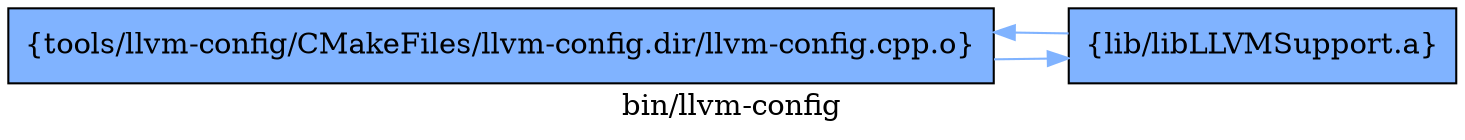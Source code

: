 digraph "bin/llvm-config" {
	label="bin/llvm-config";
	rankdir=LR;
	{ rank=same; Node0x5625bfc4cd58;  }

	Node0x5625bfc4cd58 [shape=record,shape=box,group=1,style=filled,fillcolor="0.600000 0.5 1",label="{tools/llvm-config/CMakeFiles/llvm-config.dir/llvm-config.cpp.o}"];
	Node0x5625bfc4cd58 -> Node0x5625bfc4d208[color="0.600000 0.5 1"];
	Node0x5625bfc4d208 [shape=record,shape=box,group=1,style=filled,fillcolor="0.600000 0.5 1",label="{lib/libLLVMSupport.a}"];
	Node0x5625bfc4d208 -> Node0x5625bfc4cd58[color="0.600000 0.5 1"];
}
